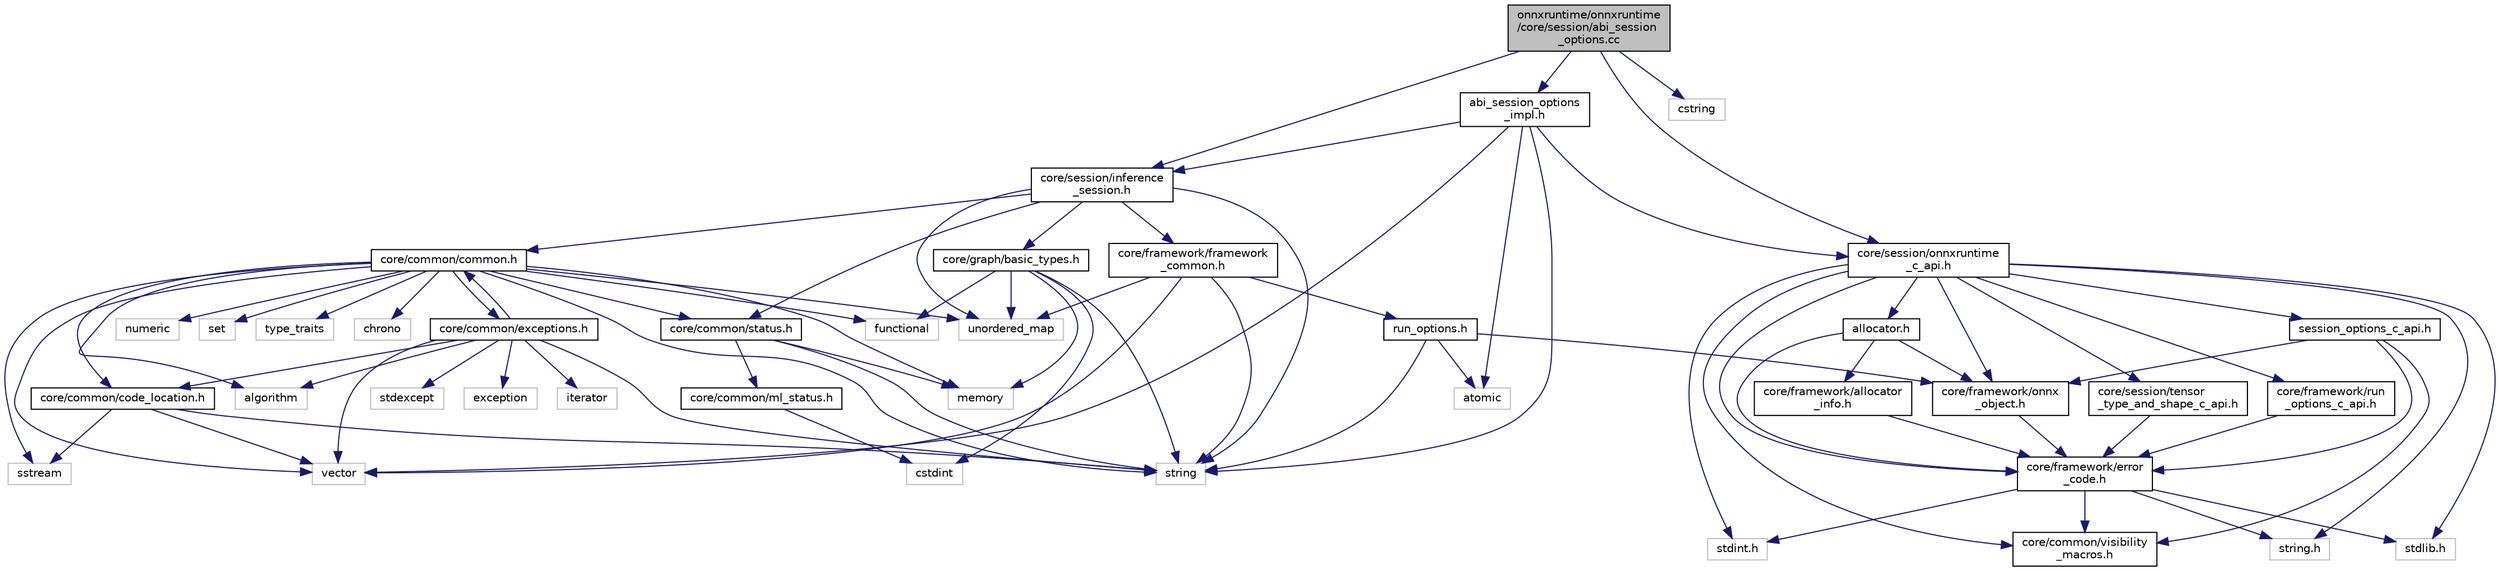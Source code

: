 digraph "onnxruntime/onnxruntime/core/session/abi_session_options.cc"
{
  edge [fontname="Helvetica",fontsize="10",labelfontname="Helvetica",labelfontsize="10"];
  node [fontname="Helvetica",fontsize="10",shape=record];
  Node0 [label="onnxruntime/onnxruntime\l/core/session/abi_session\l_options.cc",height=0.2,width=0.4,color="black", fillcolor="grey75", style="filled", fontcolor="black"];
  Node0 -> Node1 [color="midnightblue",fontsize="10",style="solid"];
  Node1 [label="core/session/onnxruntime\l_c_api.h",height=0.2,width=0.4,color="black", fillcolor="white", style="filled",URL="$onnxruntime__c__api_8h.html"];
  Node1 -> Node2 [color="midnightblue",fontsize="10",style="solid"];
  Node2 [label="stdlib.h",height=0.2,width=0.4,color="grey75", fillcolor="white", style="filled"];
  Node1 -> Node3 [color="midnightblue",fontsize="10",style="solid"];
  Node3 [label="stdint.h",height=0.2,width=0.4,color="grey75", fillcolor="white", style="filled"];
  Node1 -> Node4 [color="midnightblue",fontsize="10",style="solid"];
  Node4 [label="string.h",height=0.2,width=0.4,color="grey75", fillcolor="white", style="filled"];
  Node1 -> Node5 [color="midnightblue",fontsize="10",style="solid"];
  Node5 [label="core/common/visibility\l_macros.h",height=0.2,width=0.4,color="black", fillcolor="white", style="filled",URL="$visibility__macros_8h.html"];
  Node1 -> Node6 [color="midnightblue",fontsize="10",style="solid"];
  Node6 [label="core/framework/error\l_code.h",height=0.2,width=0.4,color="black", fillcolor="white", style="filled",URL="$error__code_8h.html"];
  Node6 -> Node2 [color="midnightblue",fontsize="10",style="solid"];
  Node6 -> Node3 [color="midnightblue",fontsize="10",style="solid"];
  Node6 -> Node4 [color="midnightblue",fontsize="10",style="solid"];
  Node6 -> Node5 [color="midnightblue",fontsize="10",style="solid"];
  Node1 -> Node7 [color="midnightblue",fontsize="10",style="solid"];
  Node7 [label="core/framework/onnx\l_object.h",height=0.2,width=0.4,color="black", fillcolor="white", style="filled",URL="$onnx__object_8h.html"];
  Node7 -> Node6 [color="midnightblue",fontsize="10",style="solid"];
  Node1 -> Node8 [color="midnightblue",fontsize="10",style="solid"];
  Node8 [label="core/framework/run\l_options_c_api.h",height=0.2,width=0.4,color="black", fillcolor="white", style="filled",URL="$run__options__c__api_8h.html"];
  Node8 -> Node6 [color="midnightblue",fontsize="10",style="solid"];
  Node1 -> Node9 [color="midnightblue",fontsize="10",style="solid"];
  Node9 [label="core/session/tensor\l_type_and_shape_c_api.h",height=0.2,width=0.4,color="black", fillcolor="white", style="filled",URL="$tensor__type__and__shape__c__api_8h.html"];
  Node9 -> Node6 [color="midnightblue",fontsize="10",style="solid"];
  Node1 -> Node10 [color="midnightblue",fontsize="10",style="solid"];
  Node10 [label="allocator.h",height=0.2,width=0.4,color="black", fillcolor="white", style="filled",URL="$session_2allocator_8h.html"];
  Node10 -> Node6 [color="midnightblue",fontsize="10",style="solid"];
  Node10 -> Node11 [color="midnightblue",fontsize="10",style="solid"];
  Node11 [label="core/framework/allocator\l_info.h",height=0.2,width=0.4,color="black", fillcolor="white", style="filled",URL="$allocator__info_8h.html"];
  Node11 -> Node6 [color="midnightblue",fontsize="10",style="solid"];
  Node10 -> Node7 [color="midnightblue",fontsize="10",style="solid"];
  Node1 -> Node12 [color="midnightblue",fontsize="10",style="solid"];
  Node12 [label="session_options_c_api.h",height=0.2,width=0.4,color="black", fillcolor="white", style="filled",URL="$session__options__c__api_8h.html"];
  Node12 -> Node5 [color="midnightblue",fontsize="10",style="solid"];
  Node12 -> Node6 [color="midnightblue",fontsize="10",style="solid"];
  Node12 -> Node7 [color="midnightblue",fontsize="10",style="solid"];
  Node0 -> Node13 [color="midnightblue",fontsize="10",style="solid"];
  Node13 [label="cstring",height=0.2,width=0.4,color="grey75", fillcolor="white", style="filled"];
  Node0 -> Node14 [color="midnightblue",fontsize="10",style="solid"];
  Node14 [label="core/session/inference\l_session.h",height=0.2,width=0.4,color="black", fillcolor="white", style="filled",URL="$inference__session_8h.html"];
  Node14 -> Node15 [color="midnightblue",fontsize="10",style="solid"];
  Node15 [label="string",height=0.2,width=0.4,color="grey75", fillcolor="white", style="filled"];
  Node14 -> Node16 [color="midnightblue",fontsize="10",style="solid"];
  Node16 [label="unordered_map",height=0.2,width=0.4,color="grey75", fillcolor="white", style="filled"];
  Node14 -> Node17 [color="midnightblue",fontsize="10",style="solid"];
  Node17 [label="core/common/common.h",height=0.2,width=0.4,color="black", fillcolor="white", style="filled",URL="$include_2onnxruntime_2core_2common_2common_8h.html"];
  Node17 -> Node18 [color="midnightblue",fontsize="10",style="solid"];
  Node18 [label="algorithm",height=0.2,width=0.4,color="grey75", fillcolor="white", style="filled"];
  Node17 -> Node19 [color="midnightblue",fontsize="10",style="solid"];
  Node19 [label="functional",height=0.2,width=0.4,color="grey75", fillcolor="white", style="filled"];
  Node17 -> Node20 [color="midnightblue",fontsize="10",style="solid"];
  Node20 [label="memory",height=0.2,width=0.4,color="grey75", fillcolor="white", style="filled"];
  Node17 -> Node21 [color="midnightblue",fontsize="10",style="solid"];
  Node21 [label="numeric",height=0.2,width=0.4,color="grey75", fillcolor="white", style="filled"];
  Node17 -> Node22 [color="midnightblue",fontsize="10",style="solid"];
  Node22 [label="set",height=0.2,width=0.4,color="grey75", fillcolor="white", style="filled"];
  Node17 -> Node23 [color="midnightblue",fontsize="10",style="solid"];
  Node23 [label="sstream",height=0.2,width=0.4,color="grey75", fillcolor="white", style="filled"];
  Node17 -> Node15 [color="midnightblue",fontsize="10",style="solid"];
  Node17 -> Node24 [color="midnightblue",fontsize="10",style="solid"];
  Node24 [label="type_traits",height=0.2,width=0.4,color="grey75", fillcolor="white", style="filled"];
  Node17 -> Node16 [color="midnightblue",fontsize="10",style="solid"];
  Node17 -> Node25 [color="midnightblue",fontsize="10",style="solid"];
  Node25 [label="vector",height=0.2,width=0.4,color="grey75", fillcolor="white", style="filled"];
  Node17 -> Node26 [color="midnightblue",fontsize="10",style="solid"];
  Node26 [label="chrono",height=0.2,width=0.4,color="grey75", fillcolor="white", style="filled"];
  Node17 -> Node27 [color="midnightblue",fontsize="10",style="solid"];
  Node27 [label="core/common/code_location.h",height=0.2,width=0.4,color="black", fillcolor="white", style="filled",URL="$code__location_8h.html"];
  Node27 -> Node23 [color="midnightblue",fontsize="10",style="solid"];
  Node27 -> Node15 [color="midnightblue",fontsize="10",style="solid"];
  Node27 -> Node25 [color="midnightblue",fontsize="10",style="solid"];
  Node17 -> Node28 [color="midnightblue",fontsize="10",style="solid"];
  Node28 [label="core/common/exceptions.h",height=0.2,width=0.4,color="black", fillcolor="white", style="filled",URL="$exceptions_8h.html"];
  Node28 -> Node18 [color="midnightblue",fontsize="10",style="solid"];
  Node28 -> Node29 [color="midnightblue",fontsize="10",style="solid"];
  Node29 [label="exception",height=0.2,width=0.4,color="grey75", fillcolor="white", style="filled"];
  Node28 -> Node30 [color="midnightblue",fontsize="10",style="solid"];
  Node30 [label="iterator",height=0.2,width=0.4,color="grey75", fillcolor="white", style="filled"];
  Node28 -> Node31 [color="midnightblue",fontsize="10",style="solid"];
  Node31 [label="stdexcept",height=0.2,width=0.4,color="grey75", fillcolor="white", style="filled"];
  Node28 -> Node15 [color="midnightblue",fontsize="10",style="solid"];
  Node28 -> Node25 [color="midnightblue",fontsize="10",style="solid"];
  Node28 -> Node17 [color="midnightblue",fontsize="10",style="solid"];
  Node28 -> Node27 [color="midnightblue",fontsize="10",style="solid"];
  Node17 -> Node32 [color="midnightblue",fontsize="10",style="solid"];
  Node32 [label="core/common/status.h",height=0.2,width=0.4,color="black", fillcolor="white", style="filled",URL="$status_8h.html"];
  Node32 -> Node20 [color="midnightblue",fontsize="10",style="solid"];
  Node32 -> Node15 [color="midnightblue",fontsize="10",style="solid"];
  Node32 -> Node33 [color="midnightblue",fontsize="10",style="solid"];
  Node33 [label="core/common/ml_status.h",height=0.2,width=0.4,color="black", fillcolor="white", style="filled",URL="$ml__status_8h.html"];
  Node33 -> Node34 [color="midnightblue",fontsize="10",style="solid"];
  Node34 [label="cstdint",height=0.2,width=0.4,color="grey75", fillcolor="white", style="filled"];
  Node14 -> Node32 [color="midnightblue",fontsize="10",style="solid"];
  Node14 -> Node35 [color="midnightblue",fontsize="10",style="solid"];
  Node35 [label="core/framework/framework\l_common.h",height=0.2,width=0.4,color="black", fillcolor="white", style="filled",URL="$framework__common_8h.html"];
  Node35 -> Node15 [color="midnightblue",fontsize="10",style="solid"];
  Node35 -> Node16 [color="midnightblue",fontsize="10",style="solid"];
  Node35 -> Node25 [color="midnightblue",fontsize="10",style="solid"];
  Node35 -> Node36 [color="midnightblue",fontsize="10",style="solid"];
  Node36 [label="run_options.h",height=0.2,width=0.4,color="black", fillcolor="white", style="filled",URL="$run__options_8h.html"];
  Node36 -> Node15 [color="midnightblue",fontsize="10",style="solid"];
  Node36 -> Node37 [color="midnightblue",fontsize="10",style="solid"];
  Node37 [label="atomic",height=0.2,width=0.4,color="grey75", fillcolor="white", style="filled"];
  Node36 -> Node7 [color="midnightblue",fontsize="10",style="solid"];
  Node14 -> Node38 [color="midnightblue",fontsize="10",style="solid"];
  Node38 [label="core/graph/basic_types.h",height=0.2,width=0.4,color="black", fillcolor="white", style="filled",URL="$basic__types_8h.html"];
  Node38 -> Node16 [color="midnightblue",fontsize="10",style="solid"];
  Node38 -> Node15 [color="midnightblue",fontsize="10",style="solid"];
  Node38 -> Node34 [color="midnightblue",fontsize="10",style="solid"];
  Node38 -> Node20 [color="midnightblue",fontsize="10",style="solid"];
  Node38 -> Node19 [color="midnightblue",fontsize="10",style="solid"];
  Node0 -> Node39 [color="midnightblue",fontsize="10",style="solid"];
  Node39 [label="abi_session_options\l_impl.h",height=0.2,width=0.4,color="black", fillcolor="white", style="filled",URL="$abi__session__options__impl_8h.html"];
  Node39 -> Node15 [color="midnightblue",fontsize="10",style="solid"];
  Node39 -> Node25 [color="midnightblue",fontsize="10",style="solid"];
  Node39 -> Node37 [color="midnightblue",fontsize="10",style="solid"];
  Node39 -> Node14 [color="midnightblue",fontsize="10",style="solid"];
  Node39 -> Node1 [color="midnightblue",fontsize="10",style="solid"];
}
